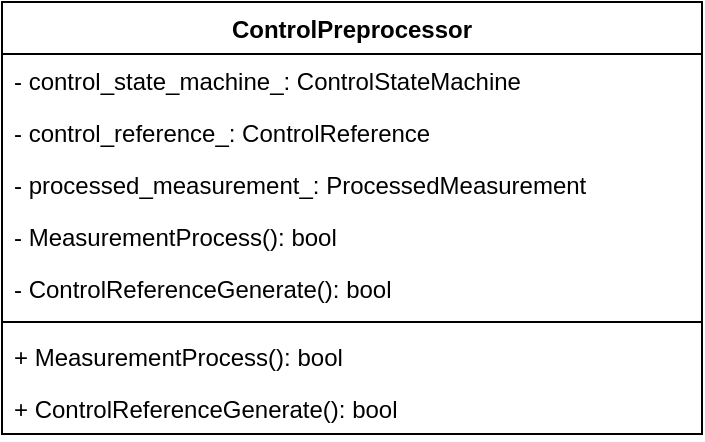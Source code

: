 <mxfile version="15.9.4" type="github">
  <diagram name="Page-1" id="e7e014a7-5840-1c2e-5031-d8a46d1fe8dd">
    <mxGraphModel dx="1363" dy="722" grid="1" gridSize="10" guides="1" tooltips="1" connect="1" arrows="1" fold="1" page="1" pageScale="1" pageWidth="1169" pageHeight="826" background="none" math="0" shadow="0">
      <root>
        <mxCell id="0" />
        <mxCell id="1" parent="0" />
        <mxCell id="FskqEFy52TEzNa1t_MqN-56" value="ControlPreprocessor" style="swimlane;fontStyle=1;align=center;verticalAlign=top;childLayout=stackLayout;horizontal=1;startSize=26;horizontalStack=0;resizeParent=1;resizeParentMax=0;resizeLast=0;collapsible=1;marginBottom=0;" vertex="1" parent="1">
          <mxGeometry x="330" y="90" width="350" height="216" as="geometry" />
        </mxCell>
        <mxCell id="FskqEFy52TEzNa1t_MqN-57" value="- control_state_machine_: ControlStateMachine" style="text;strokeColor=none;fillColor=none;align=left;verticalAlign=top;spacingLeft=4;spacingRight=4;overflow=hidden;rotatable=0;points=[[0,0.5],[1,0.5]];portConstraint=eastwest;" vertex="1" parent="FskqEFy52TEzNa1t_MqN-56">
          <mxGeometry y="26" width="350" height="26" as="geometry" />
        </mxCell>
        <mxCell id="FskqEFy52TEzNa1t_MqN-61" value="- control_reference_: ControlReference" style="text;strokeColor=none;fillColor=none;align=left;verticalAlign=top;spacingLeft=4;spacingRight=4;overflow=hidden;rotatable=0;points=[[0,0.5],[1,0.5]];portConstraint=eastwest;" vertex="1" parent="FskqEFy52TEzNa1t_MqN-56">
          <mxGeometry y="52" width="350" height="26" as="geometry" />
        </mxCell>
        <mxCell id="FskqEFy52TEzNa1t_MqN-60" value="- processed_measurement_: ProcessedMeasurement" style="text;strokeColor=none;fillColor=none;align=left;verticalAlign=top;spacingLeft=4;spacingRight=4;overflow=hidden;rotatable=0;points=[[0,0.5],[1,0.5]];portConstraint=eastwest;" vertex="1" parent="FskqEFy52TEzNa1t_MqN-56">
          <mxGeometry y="78" width="350" height="26" as="geometry" />
        </mxCell>
        <mxCell id="FskqEFy52TEzNa1t_MqN-65" value="- MeasurementProcess(): bool" style="text;strokeColor=none;fillColor=none;align=left;verticalAlign=top;spacingLeft=4;spacingRight=4;overflow=hidden;rotatable=0;points=[[0,0.5],[1,0.5]];portConstraint=eastwest;" vertex="1" parent="FskqEFy52TEzNa1t_MqN-56">
          <mxGeometry y="104" width="350" height="26" as="geometry" />
        </mxCell>
        <mxCell id="FskqEFy52TEzNa1t_MqN-64" value="- ControlReferenceGenerate(): bool" style="text;strokeColor=none;fillColor=none;align=left;verticalAlign=top;spacingLeft=4;spacingRight=4;overflow=hidden;rotatable=0;points=[[0,0.5],[1,0.5]];portConstraint=eastwest;" vertex="1" parent="FskqEFy52TEzNa1t_MqN-56">
          <mxGeometry y="130" width="350" height="26" as="geometry" />
        </mxCell>
        <mxCell id="FskqEFy52TEzNa1t_MqN-58" value="" style="line;strokeWidth=1;fillColor=none;align=left;verticalAlign=middle;spacingTop=-1;spacingLeft=3;spacingRight=3;rotatable=0;labelPosition=right;points=[];portConstraint=eastwest;" vertex="1" parent="FskqEFy52TEzNa1t_MqN-56">
          <mxGeometry y="156" width="350" height="8" as="geometry" />
        </mxCell>
        <mxCell id="FskqEFy52TEzNa1t_MqN-59" value="+ MeasurementProcess(): bool" style="text;strokeColor=none;fillColor=none;align=left;verticalAlign=top;spacingLeft=4;spacingRight=4;overflow=hidden;rotatable=0;points=[[0,0.5],[1,0.5]];portConstraint=eastwest;" vertex="1" parent="FskqEFy52TEzNa1t_MqN-56">
          <mxGeometry y="164" width="350" height="26" as="geometry" />
        </mxCell>
        <mxCell id="FskqEFy52TEzNa1t_MqN-63" value="+ ControlReferenceGenerate(): bool" style="text;strokeColor=none;fillColor=none;align=left;verticalAlign=top;spacingLeft=4;spacingRight=4;overflow=hidden;rotatable=0;points=[[0,0.5],[1,0.5]];portConstraint=eastwest;" vertex="1" parent="FskqEFy52TEzNa1t_MqN-56">
          <mxGeometry y="190" width="350" height="26" as="geometry" />
        </mxCell>
      </root>
    </mxGraphModel>
  </diagram>
</mxfile>
